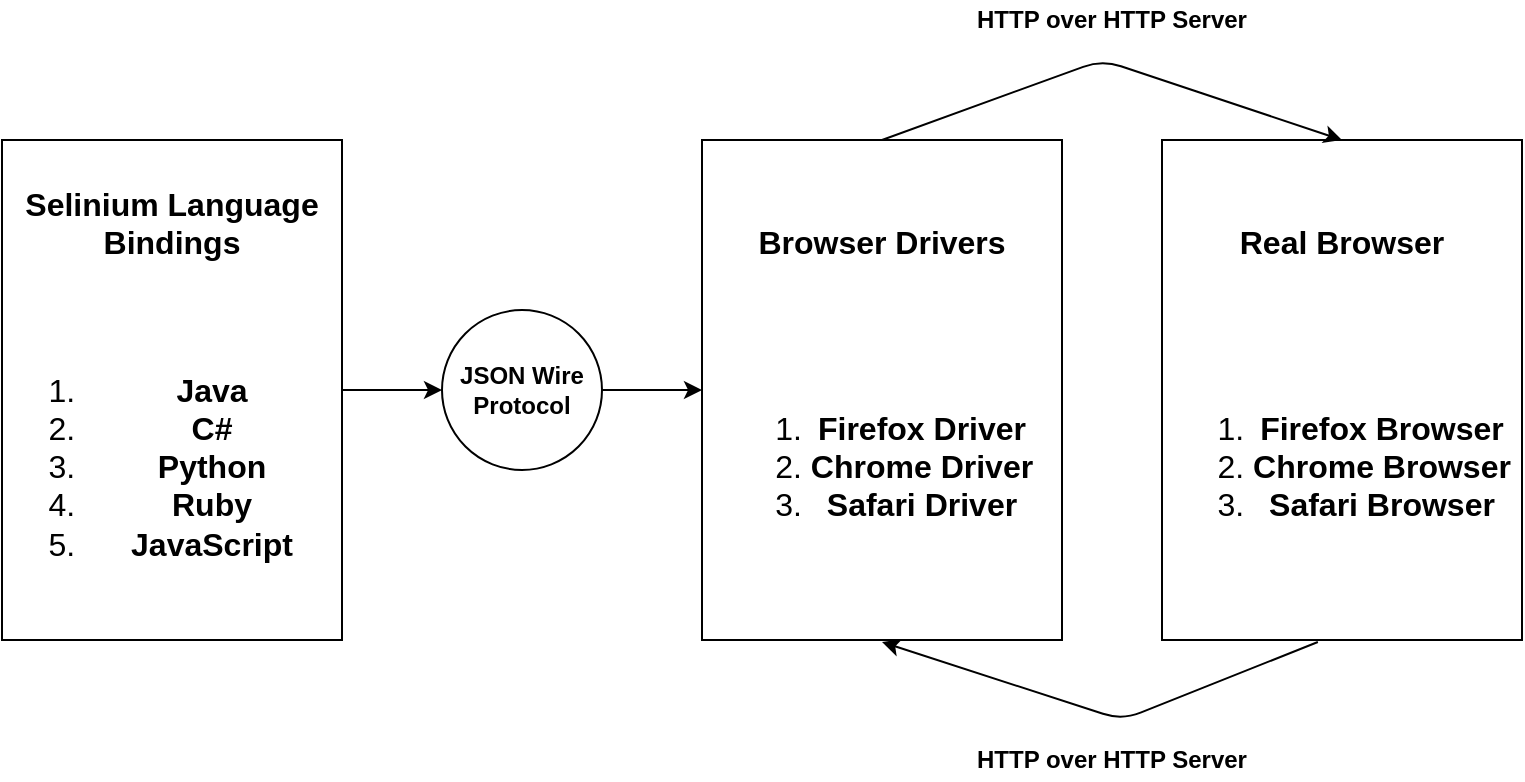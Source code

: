 <mxfile version="12.9.10" type="github">
  <diagram id="2JxPlovIaGC3V-dD-guE" name="Page-1">
    <mxGraphModel dx="868" dy="450" grid="1" gridSize="10" guides="1" tooltips="1" connect="1" arrows="1" fold="1" page="1" pageScale="1" pageWidth="827" pageHeight="1169" math="0" shadow="0">
      <root>
        <mxCell id="0" />
        <mxCell id="1" parent="0" />
        <mxCell id="46Xl6bzAERD-uTKLcA3Q-10" style="edgeStyle=orthogonalEdgeStyle;rounded=0;orthogonalLoop=1;jettySize=auto;html=1;entryX=0;entryY=0.5;entryDx=0;entryDy=0;" edge="1" parent="1" source="46Xl6bzAERD-uTKLcA3Q-2" target="46Xl6bzAERD-uTKLcA3Q-4">
          <mxGeometry relative="1" as="geometry" />
        </mxCell>
        <mxCell id="46Xl6bzAERD-uTKLcA3Q-2" value="&lt;b style=&quot;font-size: 16px&quot;&gt;&lt;font style=&quot;font-size: 16px&quot;&gt;Selinium Language Bindings&lt;br&gt;&lt;br&gt;&lt;br&gt;&lt;/font&gt;&lt;/b&gt;&lt;ol style=&quot;font-size: 16px&quot;&gt;&lt;li&gt;&lt;b&gt;&lt;font style=&quot;font-size: 16px&quot;&gt;Java&lt;/font&gt;&lt;/b&gt;&lt;/li&gt;&lt;li&gt;&lt;b&gt;&lt;font style=&quot;font-size: 16px&quot;&gt;C#&lt;/font&gt;&lt;/b&gt;&lt;/li&gt;&lt;li&gt;&lt;b&gt;&lt;font style=&quot;font-size: 16px&quot;&gt;Python&lt;/font&gt;&lt;/b&gt;&lt;/li&gt;&lt;li&gt;&lt;b&gt;&lt;font style=&quot;font-size: 16px&quot;&gt;Ruby&lt;/font&gt;&lt;/b&gt;&lt;/li&gt;&lt;li&gt;&lt;b&gt;&lt;font style=&quot;font-size: 16px&quot;&gt;JavaScript&lt;/font&gt;&lt;/b&gt;&lt;/li&gt;&lt;/ol&gt;" style="rounded=0;whiteSpace=wrap;html=1;" vertex="1" parent="1">
          <mxGeometry x="40" y="80" width="170" height="250" as="geometry" />
        </mxCell>
        <mxCell id="46Xl6bzAERD-uTKLcA3Q-11" style="edgeStyle=orthogonalEdgeStyle;rounded=0;orthogonalLoop=1;jettySize=auto;html=1;entryX=0;entryY=0.5;entryDx=0;entryDy=0;" edge="1" parent="1" source="46Xl6bzAERD-uTKLcA3Q-4" target="46Xl6bzAERD-uTKLcA3Q-7">
          <mxGeometry relative="1" as="geometry" />
        </mxCell>
        <mxCell id="46Xl6bzAERD-uTKLcA3Q-4" value="&lt;b&gt;JSON Wire Protocol&lt;/b&gt;" style="ellipse;whiteSpace=wrap;html=1;aspect=fixed;" vertex="1" parent="1">
          <mxGeometry x="260" y="165" width="80" height="80" as="geometry" />
        </mxCell>
        <mxCell id="46Xl6bzAERD-uTKLcA3Q-7" value="&lt;font style=&quot;font-size: 16px&quot;&gt;&lt;b&gt;Browser Drivers&lt;br&gt;&lt;br&gt;&lt;br&gt;&lt;br&gt;&lt;/b&gt;&lt;/font&gt;&lt;ol style=&quot;font-size: 16px&quot;&gt;&lt;li&gt;&lt;font style=&quot;font-size: 16px&quot;&gt;&lt;b&gt;Firefox Driver&lt;/b&gt;&lt;/font&gt;&lt;/li&gt;&lt;li&gt;&lt;font style=&quot;font-size: 16px&quot;&gt;&lt;b&gt;Chrome Driver&lt;/b&gt;&lt;/font&gt;&lt;/li&gt;&lt;li&gt;&lt;font style=&quot;font-size: 16px&quot;&gt;&lt;b&gt;Safari Driver&lt;/b&gt;&lt;/font&gt;&lt;/li&gt;&lt;/ol&gt;" style="rounded=0;whiteSpace=wrap;html=1;" vertex="1" parent="1">
          <mxGeometry x="390" y="80" width="180" height="250" as="geometry" />
        </mxCell>
        <mxCell id="46Xl6bzAERD-uTKLcA3Q-9" value="&lt;font style=&quot;font-size: 16px&quot;&gt;&lt;b&gt;Real Browser&lt;br&gt;&lt;br&gt;&lt;br&gt;&lt;br&gt;&lt;/b&gt;&lt;/font&gt;&lt;ol style=&quot;font-size: 16px&quot;&gt;&lt;li&gt;&lt;font style=&quot;font-size: 16px&quot;&gt;&lt;b&gt;Firefox Browser&lt;/b&gt;&lt;/font&gt;&lt;/li&gt;&lt;li&gt;&lt;font style=&quot;font-size: 16px&quot;&gt;&lt;b&gt;Chrome Browser&lt;/b&gt;&lt;/font&gt;&lt;/li&gt;&lt;li&gt;&lt;font style=&quot;font-size: 16px&quot;&gt;&lt;b&gt;Safari Browser&lt;/b&gt;&lt;/font&gt;&lt;/li&gt;&lt;/ol&gt;" style="rounded=0;whiteSpace=wrap;html=1;" vertex="1" parent="1">
          <mxGeometry x="620" y="80" width="180" height="250" as="geometry" />
        </mxCell>
        <mxCell id="46Xl6bzAERD-uTKLcA3Q-16" value="" style="endArrow=classic;html=1;exitX=0.5;exitY=0;exitDx=0;exitDy=0;entryX=0.5;entryY=0;entryDx=0;entryDy=0;" edge="1" parent="1" source="46Xl6bzAERD-uTKLcA3Q-7" target="46Xl6bzAERD-uTKLcA3Q-9">
          <mxGeometry width="50" height="50" relative="1" as="geometry">
            <mxPoint x="390" y="260" as="sourcePoint" />
            <mxPoint x="620" y="10" as="targetPoint" />
            <Array as="points">
              <mxPoint x="590" y="40" />
            </Array>
          </mxGeometry>
        </mxCell>
        <mxCell id="46Xl6bzAERD-uTKLcA3Q-17" value="" style="endArrow=classic;html=1;exitX=0.433;exitY=1.004;exitDx=0;exitDy=0;exitPerimeter=0;" edge="1" parent="1" source="46Xl6bzAERD-uTKLcA3Q-9">
          <mxGeometry width="50" height="50" relative="1" as="geometry">
            <mxPoint x="490" y="410" as="sourcePoint" />
            <mxPoint x="480" y="331" as="targetPoint" />
            <Array as="points">
              <mxPoint x="600" y="370" />
            </Array>
          </mxGeometry>
        </mxCell>
        <mxCell id="46Xl6bzAERD-uTKLcA3Q-18" value="&lt;b&gt;HTTP over HTTP Server&lt;/b&gt;" style="text;html=1;strokeColor=none;fillColor=none;align=center;verticalAlign=middle;whiteSpace=wrap;rounded=0;" vertex="1" parent="1">
          <mxGeometry x="520" y="10" width="150" height="20" as="geometry" />
        </mxCell>
        <mxCell id="46Xl6bzAERD-uTKLcA3Q-19" value="&lt;b&gt;HTTP over HTTP Server&lt;/b&gt;" style="text;html=1;strokeColor=none;fillColor=none;align=center;verticalAlign=middle;whiteSpace=wrap;rounded=0;" vertex="1" parent="1">
          <mxGeometry x="520" y="380" width="150" height="20" as="geometry" />
        </mxCell>
      </root>
    </mxGraphModel>
  </diagram>
</mxfile>

